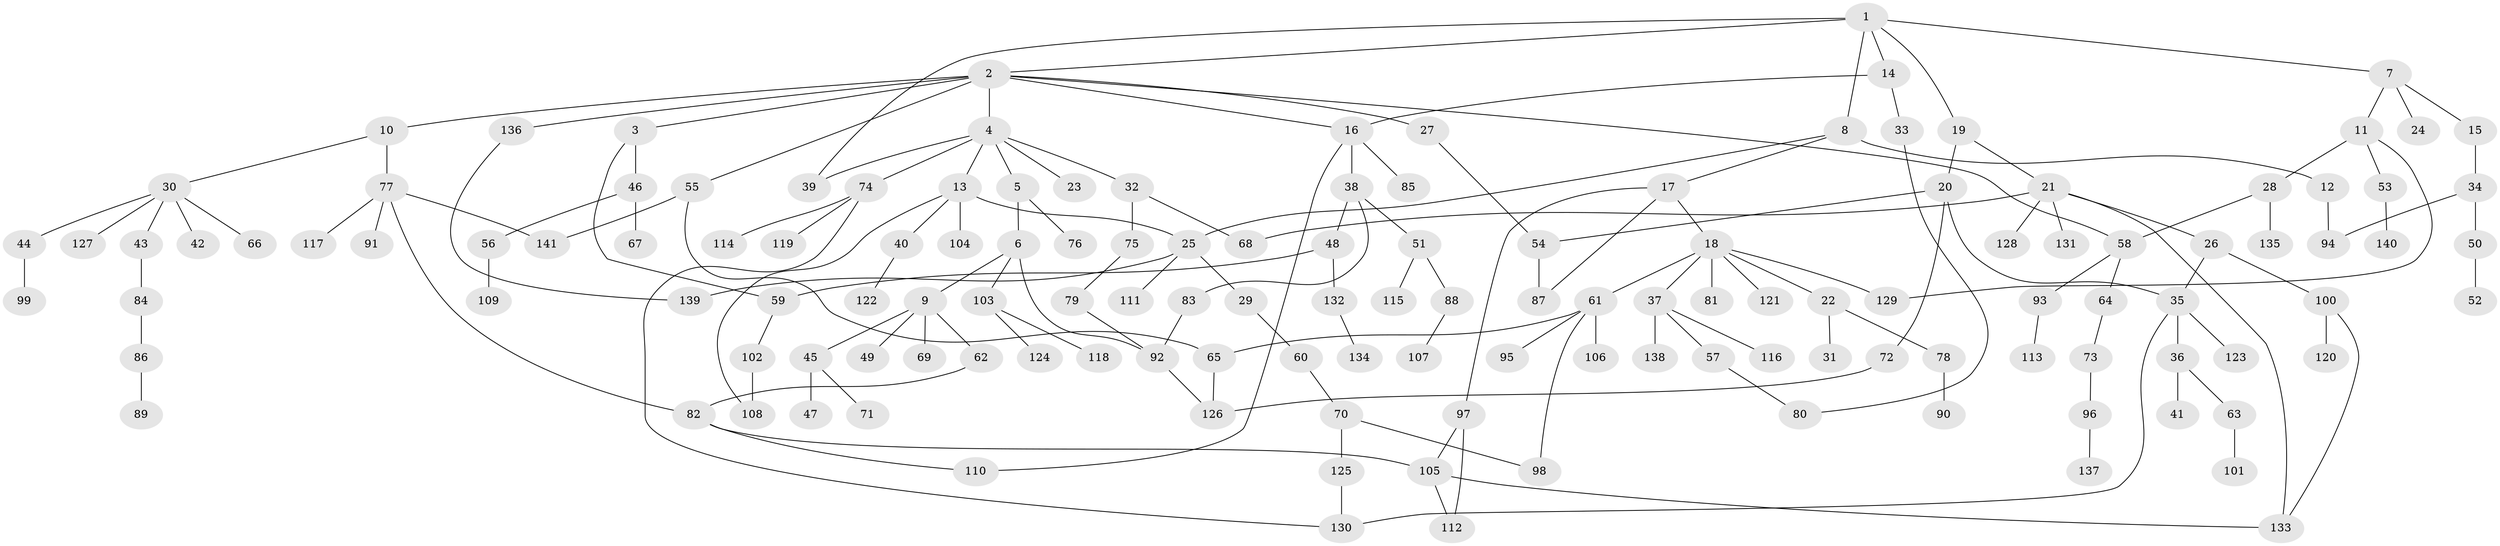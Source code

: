 // coarse degree distribution, {6: 0.03529411764705882, 11: 0.011764705882352941, 3: 0.16470588235294117, 2: 0.29411764705882354, 4: 0.17647058823529413, 7: 0.011764705882352941, 5: 0.023529411764705882, 1: 0.2823529411764706}
// Generated by graph-tools (version 1.1) at 2025/48/03/04/25 22:48:45]
// undirected, 141 vertices, 169 edges
graph export_dot {
  node [color=gray90,style=filled];
  1;
  2;
  3;
  4;
  5;
  6;
  7;
  8;
  9;
  10;
  11;
  12;
  13;
  14;
  15;
  16;
  17;
  18;
  19;
  20;
  21;
  22;
  23;
  24;
  25;
  26;
  27;
  28;
  29;
  30;
  31;
  32;
  33;
  34;
  35;
  36;
  37;
  38;
  39;
  40;
  41;
  42;
  43;
  44;
  45;
  46;
  47;
  48;
  49;
  50;
  51;
  52;
  53;
  54;
  55;
  56;
  57;
  58;
  59;
  60;
  61;
  62;
  63;
  64;
  65;
  66;
  67;
  68;
  69;
  70;
  71;
  72;
  73;
  74;
  75;
  76;
  77;
  78;
  79;
  80;
  81;
  82;
  83;
  84;
  85;
  86;
  87;
  88;
  89;
  90;
  91;
  92;
  93;
  94;
  95;
  96;
  97;
  98;
  99;
  100;
  101;
  102;
  103;
  104;
  105;
  106;
  107;
  108;
  109;
  110;
  111;
  112;
  113;
  114;
  115;
  116;
  117;
  118;
  119;
  120;
  121;
  122;
  123;
  124;
  125;
  126;
  127;
  128;
  129;
  130;
  131;
  132;
  133;
  134;
  135;
  136;
  137;
  138;
  139;
  140;
  141;
  1 -- 2;
  1 -- 7;
  1 -- 8;
  1 -- 14;
  1 -- 19;
  1 -- 39;
  2 -- 3;
  2 -- 4;
  2 -- 10;
  2 -- 16;
  2 -- 27;
  2 -- 55;
  2 -- 136;
  2 -- 58;
  3 -- 46;
  3 -- 59;
  4 -- 5;
  4 -- 13;
  4 -- 23;
  4 -- 32;
  4 -- 39;
  4 -- 74;
  5 -- 6;
  5 -- 76;
  6 -- 9;
  6 -- 103;
  6 -- 92;
  7 -- 11;
  7 -- 15;
  7 -- 24;
  8 -- 12;
  8 -- 17;
  8 -- 25;
  9 -- 45;
  9 -- 49;
  9 -- 62;
  9 -- 69;
  10 -- 30;
  10 -- 77;
  11 -- 28;
  11 -- 53;
  11 -- 129;
  12 -- 94;
  13 -- 25;
  13 -- 40;
  13 -- 104;
  13 -- 108;
  14 -- 33;
  14 -- 16;
  15 -- 34;
  16 -- 38;
  16 -- 85;
  16 -- 110;
  17 -- 18;
  17 -- 87;
  17 -- 97;
  18 -- 22;
  18 -- 37;
  18 -- 61;
  18 -- 81;
  18 -- 121;
  18 -- 129;
  19 -- 20;
  19 -- 21;
  20 -- 72;
  20 -- 35;
  20 -- 54;
  21 -- 26;
  21 -- 128;
  21 -- 131;
  21 -- 133;
  21 -- 68;
  22 -- 31;
  22 -- 78;
  25 -- 29;
  25 -- 111;
  25 -- 139;
  26 -- 35;
  26 -- 100;
  27 -- 54;
  28 -- 58;
  28 -- 135;
  29 -- 60;
  30 -- 42;
  30 -- 43;
  30 -- 44;
  30 -- 66;
  30 -- 127;
  32 -- 68;
  32 -- 75;
  33 -- 80;
  34 -- 50;
  34 -- 94;
  35 -- 36;
  35 -- 123;
  35 -- 130;
  36 -- 41;
  36 -- 63;
  37 -- 57;
  37 -- 116;
  37 -- 138;
  38 -- 48;
  38 -- 51;
  38 -- 83;
  40 -- 122;
  43 -- 84;
  44 -- 99;
  45 -- 47;
  45 -- 71;
  46 -- 56;
  46 -- 67;
  48 -- 132;
  48 -- 59;
  50 -- 52;
  51 -- 88;
  51 -- 115;
  53 -- 140;
  54 -- 87;
  55 -- 65;
  55 -- 141;
  56 -- 109;
  57 -- 80;
  58 -- 64;
  58 -- 93;
  59 -- 102;
  60 -- 70;
  61 -- 95;
  61 -- 106;
  61 -- 98;
  61 -- 65;
  62 -- 82;
  63 -- 101;
  64 -- 73;
  65 -- 126;
  70 -- 98;
  70 -- 125;
  72 -- 126;
  73 -- 96;
  74 -- 114;
  74 -- 119;
  74 -- 130;
  75 -- 79;
  77 -- 91;
  77 -- 117;
  77 -- 141;
  77 -- 82;
  78 -- 90;
  79 -- 92;
  82 -- 105;
  82 -- 110;
  83 -- 92;
  84 -- 86;
  86 -- 89;
  88 -- 107;
  92 -- 126;
  93 -- 113;
  96 -- 137;
  97 -- 112;
  97 -- 105;
  100 -- 120;
  100 -- 133;
  102 -- 108;
  103 -- 118;
  103 -- 124;
  105 -- 133;
  105 -- 112;
  125 -- 130;
  132 -- 134;
  136 -- 139;
}
